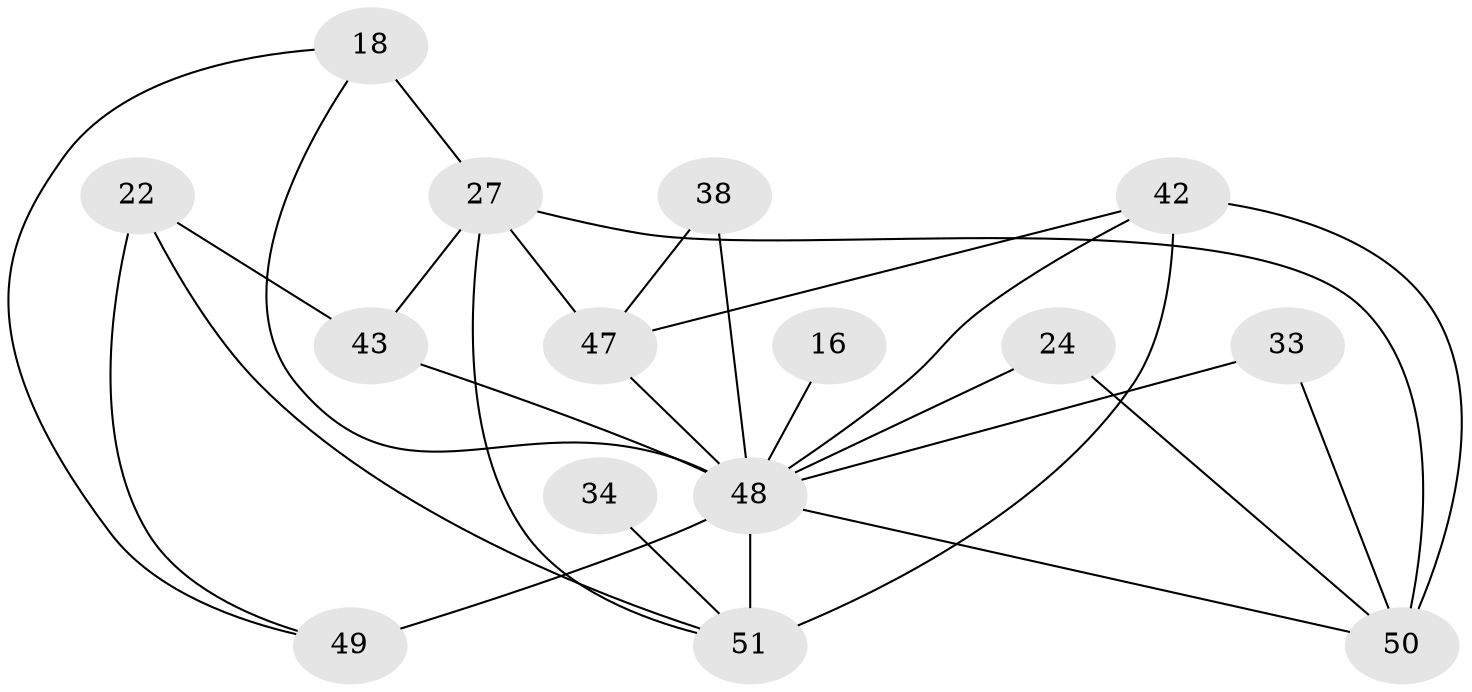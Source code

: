 // original degree distribution, {5: 0.21568627450980393, 4: 0.19607843137254902, 3: 0.3137254901960784, 6: 0.13725490196078433, 2: 0.11764705882352941, 7: 0.0196078431372549}
// Generated by graph-tools (version 1.1) at 2025/53/03/04/25 21:53:50]
// undirected, 15 vertices, 27 edges
graph export_dot {
graph [start="1"]
  node [color=gray90,style=filled];
  16;
  18;
  22 [super="+15"];
  24 [super="+20"];
  27 [super="+23"];
  33;
  34 [super="+12"];
  38;
  42 [super="+39"];
  43 [super="+6+30+31"];
  47 [super="+41+25"];
  48 [super="+11+44+45+26+40"];
  49;
  50 [super="+46"];
  51 [super="+4+37"];
  16 -- 48 [weight=2];
  18 -- 27 [weight=2];
  18 -- 49;
  18 -- 48;
  22 -- 51;
  22 -- 49 [weight=2];
  22 -- 43;
  24 -- 50;
  24 -- 48 [weight=3];
  27 -- 47;
  27 -- 50 [weight=3];
  27 -- 51 [weight=2];
  27 -- 43;
  33 -- 50;
  33 -- 48 [weight=5];
  34 -- 51 [weight=3];
  38 -- 48 [weight=5];
  38 -- 47 [weight=2];
  42 -- 50 [weight=2];
  42 -- 48;
  42 -- 51 [weight=4];
  42 -- 47 [weight=2];
  43 -- 48 [weight=9];
  47 -- 48;
  48 -- 50;
  48 -- 51 [weight=4];
  48 -- 49 [weight=3];
}
